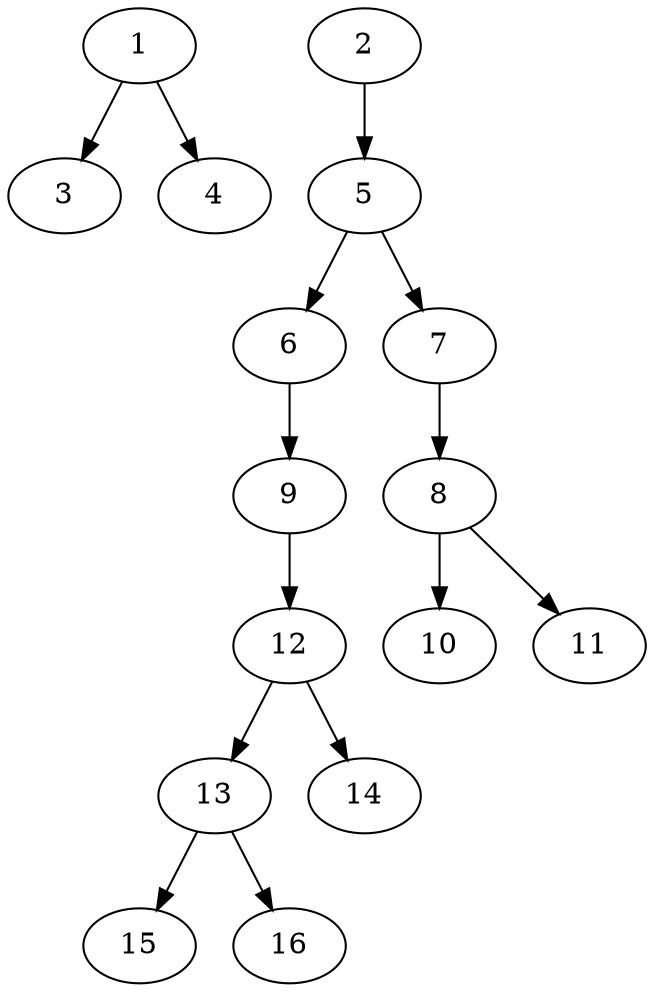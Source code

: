 // DAG (tier=1-easy, mode=data, n=16, ccr=0.334, fat=0.399, density=0.372, regular=0.747, jump=0.074, mindata=1048576, maxdata=8388608)
// DAG automatically generated by daggen at Sun Aug 24 16:33:33 2025
// /home/ermia/Project/Environments/daggen/bin/daggen --dot --ccr 0.334 --fat 0.399 --regular 0.747 --density 0.372 --jump 0.074 --mindata 1048576 --maxdata 8388608 -n 16 
digraph G {
  1 [size="406103394387138048", alpha="0.08", expect_size="203051697193569024"]
  1 -> 3 [size ="144681753116672"]
  1 -> 4 [size ="144681753116672"]
  2 [size="3104180543148568", alpha="0.19", expect_size="1552090271574284"]
  2 -> 5 [size ="356274994675712"]
  3 [size="22495964527270908", alpha="0.10", expect_size="11247982263635454"]
  4 [size="6316708117438660", alpha="0.20", expect_size="3158354058719330"]
  5 [size="14717579700192072", alpha="0.13", expect_size="7358789850096036"]
  5 -> 6 [size ="480454369083392"]
  5 -> 7 [size ="480454369083392"]
  6 [size="3164025632541451", alpha="0.08", expect_size="1582012816270725"]
  6 -> 9 [size ="351480401887232"]
  7 [size="8548795540067273", alpha="0.17", expect_size="4274397770033636"]
  7 -> 8 [size ="146078624120832"]
  8 [size="134298274744001101824", alpha="0.20", expect_size="67149137372000550912"]
  8 -> 10 [size ="209799094468608"]
  8 -> 11 [size ="209799094468608"]
  9 [size="16986822122023552", alpha="0.11", expect_size="8493411061011776"]
  9 -> 12 [size ="383793043079168"]
  10 [size="15761680797594208", alpha="0.10", expect_size="7880840398797104"]
  11 [size="388964292801636544", alpha="0.03", expect_size="194482146400818272"]
  12 [size="18938345693524644", alpha="0.18", expect_size="9469172846762322"]
  12 -> 13 [size ="531782751485952"]
  12 -> 14 [size ="531782751485952"]
  13 [size="9650583926767842", alpha="0.13", expect_size="4825291963383921"]
  13 -> 15 [size ="466213876531200"]
  13 -> 16 [size ="466213876531200"]
  14 [size="3299456688763664", alpha="0.14", expect_size="1649728344381832"]
  15 [size="212439330555997192192", alpha="0.04", expect_size="106219665277998596096"]
  16 [size="534702957215374656", alpha="0.08", expect_size="267351478607687328"]
}